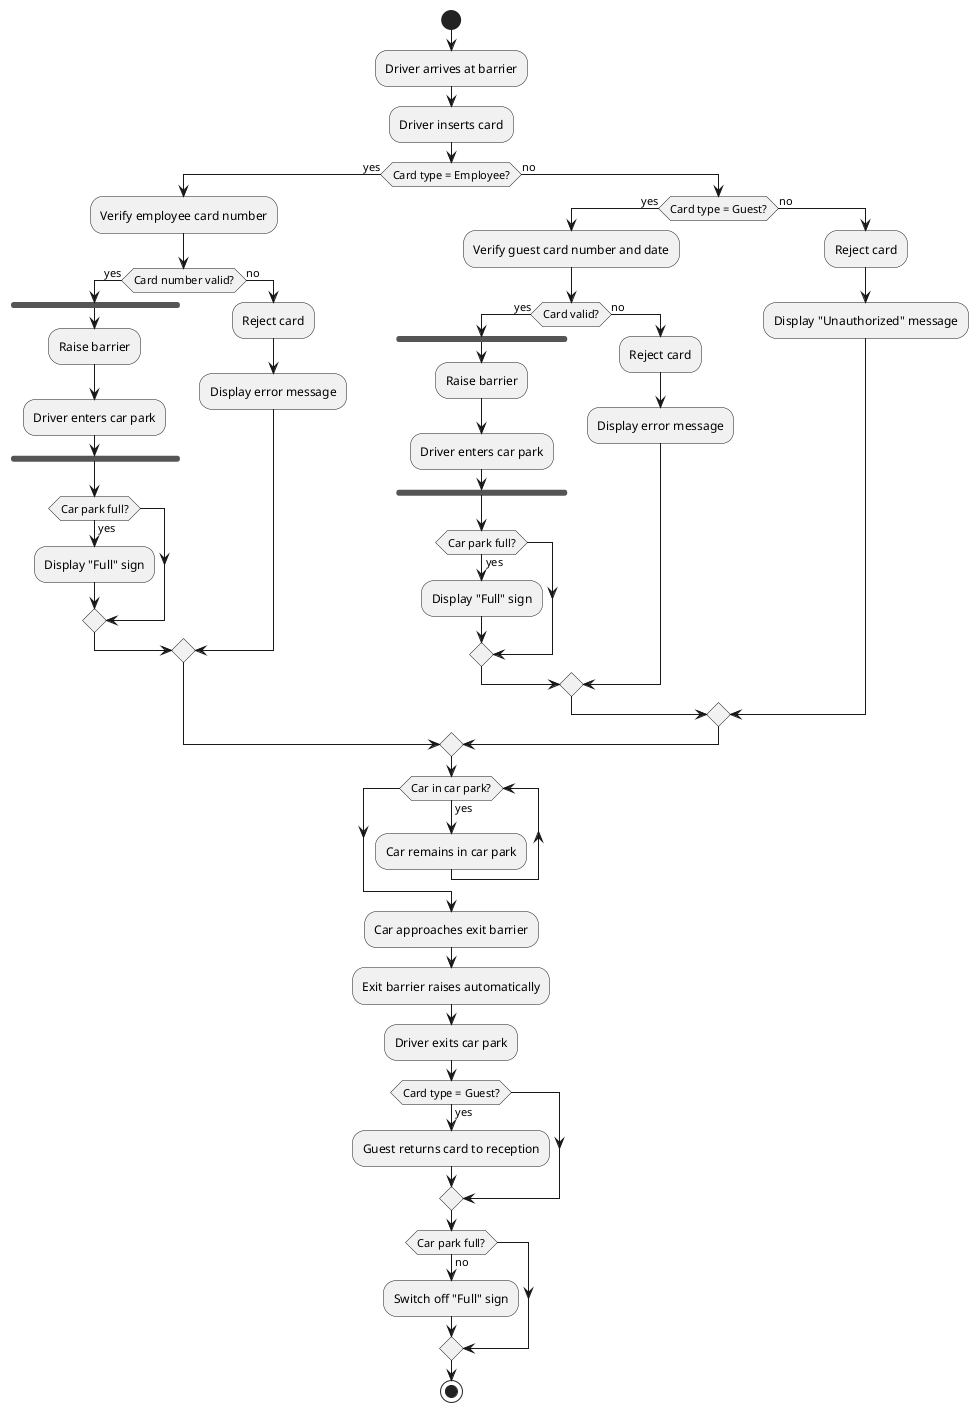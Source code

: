 @startuml
start

:Driver arrives at barrier;
:Driver inserts card;
if (Card type = Employee?) then (yes)
    :Verify employee card number;
    if (Card number valid?) then (yes)
        fork
            :Raise barrier;
            :Driver enters car park;
        end fork
        if (Car park full?) then (yes)
            :Display "Full" sign;
        endif
    else (no)
        :Reject card;
        :Display error message;
    endif
else (no)
    if (Card type = Guest?) then (yes)
        :Verify guest card number and date;
        if (Card valid?) then (yes)
            fork
                :Raise barrier;
                :Driver enters car park;
            end fork
            if (Car park full?) then (yes)
                :Display "Full" sign;
            endif
        else (no)
            :Reject card;
            :Display error message;
        endif
    else (no)
        :Reject card;
        :Display "Unauthorized" message;
    endif
endif

while (Car in car park?) is (yes)
    :Car remains in car park;
endwhile

:Car approaches exit barrier;
:Exit barrier raises automatically;
:Driver exits car park;
if (Card type = Guest?) then (yes)
    :Guest returns card to reception;
endif
if (Car park full?) then (no)
    :Switch off "Full" sign;
endif
stop
@enduml